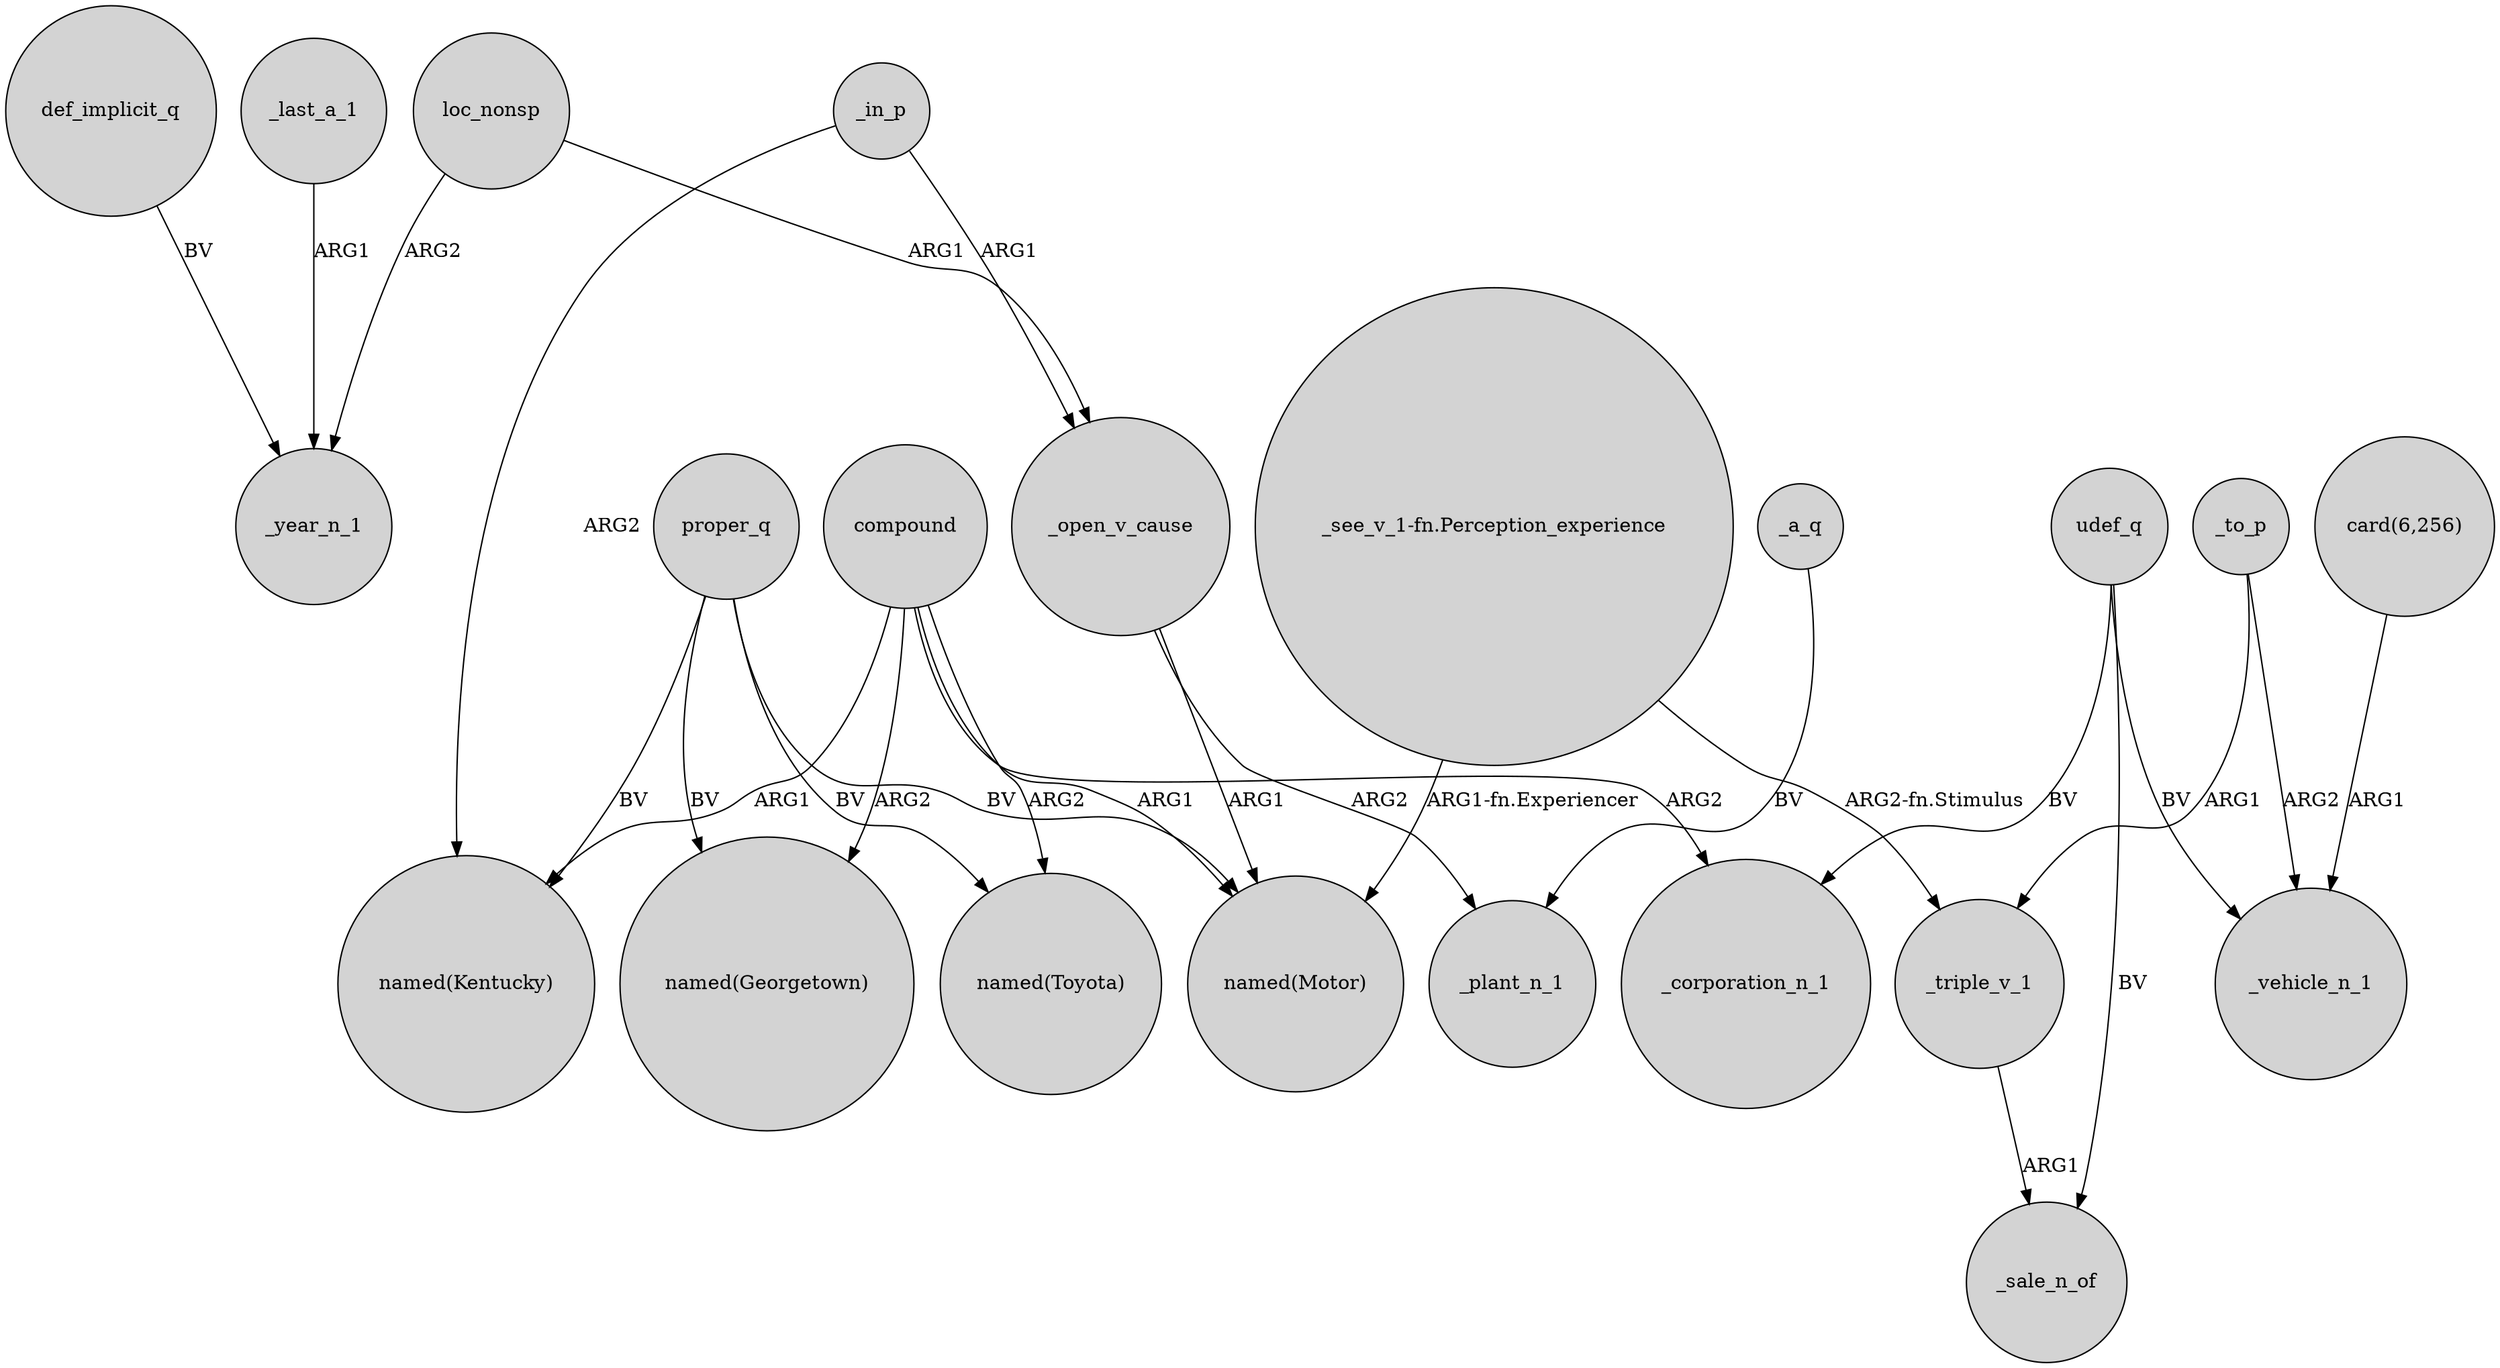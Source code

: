 digraph {
	node [shape=circle style=filled]
	def_implicit_q -> _year_n_1 [label=BV]
	proper_q -> "named(Georgetown)" [label=BV]
	compound -> _corporation_n_1 [label=ARG2]
	"card(6,256)" -> _vehicle_n_1 [label=ARG1]
	compound -> "named(Motor)" [label=ARG1]
	_open_v_cause -> _plant_n_1 [label=ARG2]
	_to_p -> _triple_v_1 [label=ARG1]
	_to_p -> _vehicle_n_1 [label=ARG2]
	udef_q -> _vehicle_n_1 [label=BV]
	proper_q -> "named(Kentucky)" [label=BV]
	"_see_v_1-fn.Perception_experience" -> "named(Motor)" [label="ARG1-fn.Experiencer"]
	udef_q -> _corporation_n_1 [label=BV]
	compound -> "named(Kentucky)" [label=ARG1]
	_open_v_cause -> "named(Motor)" [label=ARG1]
	_triple_v_1 -> _sale_n_of [label=ARG1]
	proper_q -> "named(Toyota)" [label=BV]
	proper_q -> "named(Motor)" [label=BV]
	loc_nonsp -> _year_n_1 [label=ARG2]
	loc_nonsp -> _open_v_cause [label=ARG1]
	_last_a_1 -> _year_n_1 [label=ARG1]
	udef_q -> _sale_n_of [label=BV]
	"_see_v_1-fn.Perception_experience" -> _triple_v_1 [label="ARG2-fn.Stimulus"]
	_in_p -> _open_v_cause [label=ARG1]
	_in_p -> "named(Kentucky)" [label=ARG2]
	compound -> "named(Georgetown)" [label=ARG2]
	compound -> "named(Toyota)" [label=ARG2]
	_a_q -> _plant_n_1 [label=BV]
}
